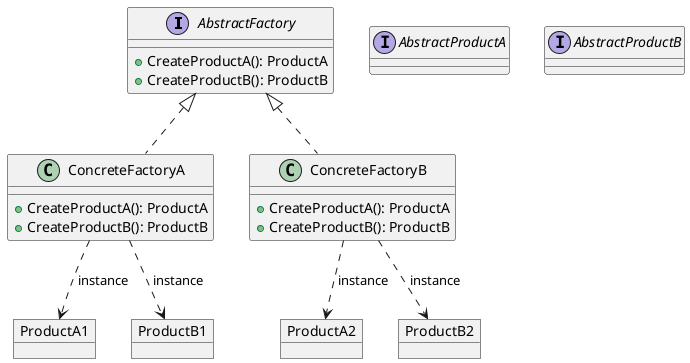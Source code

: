 @startuml
interface AbstractFactory {
    + CreateProductA(): ProductA
    + CreateProductB(): ProductB
}

class ConcreteFactoryA implements AbstractFactory {
    + CreateProductA(): ProductA
    + CreateProductB(): ProductB
}

class ConcreteFactoryB implements AbstractFactory {
    + CreateProductA(): ProductA
    + CreateProductB(): ProductB
}

interface AbstractProductA  {}
interface AbstractProductB {}

object ProductA1
object ProductB1

object ProductA2
object ProductB2

ConcreteFactoryA ..> ProductA1: instance
ConcreteFactoryA ..> ProductB1: instance
ConcreteFactoryB ..> ProductA2: instance
ConcreteFactoryB ..> ProductB2: instance

@enduml